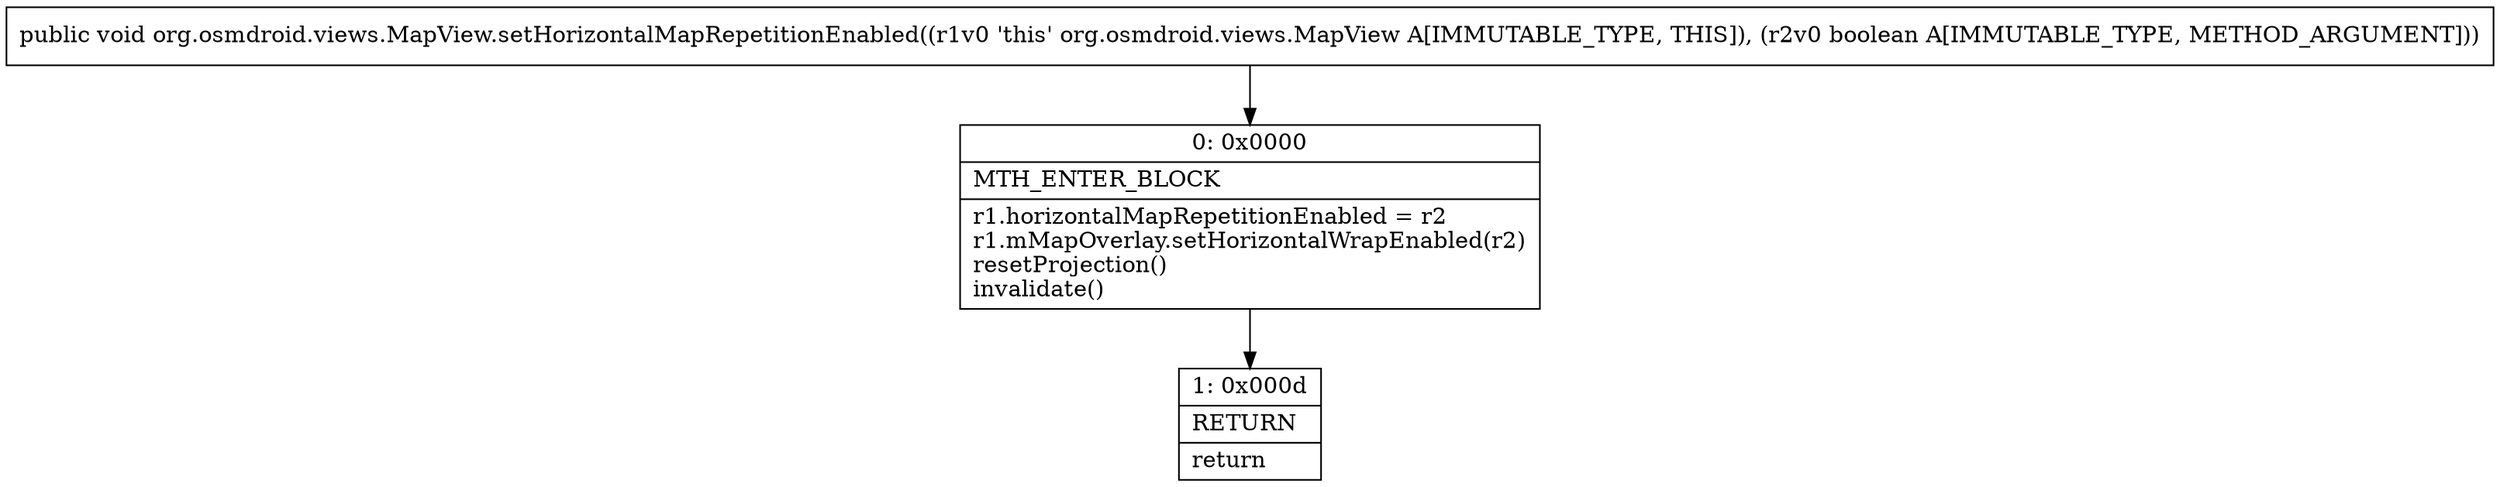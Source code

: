 digraph "CFG fororg.osmdroid.views.MapView.setHorizontalMapRepetitionEnabled(Z)V" {
Node_0 [shape=record,label="{0\:\ 0x0000|MTH_ENTER_BLOCK\l|r1.horizontalMapRepetitionEnabled = r2\lr1.mMapOverlay.setHorizontalWrapEnabled(r2)\lresetProjection()\linvalidate()\l}"];
Node_1 [shape=record,label="{1\:\ 0x000d|RETURN\l|return\l}"];
MethodNode[shape=record,label="{public void org.osmdroid.views.MapView.setHorizontalMapRepetitionEnabled((r1v0 'this' org.osmdroid.views.MapView A[IMMUTABLE_TYPE, THIS]), (r2v0 boolean A[IMMUTABLE_TYPE, METHOD_ARGUMENT])) }"];
MethodNode -> Node_0;
Node_0 -> Node_1;
}

